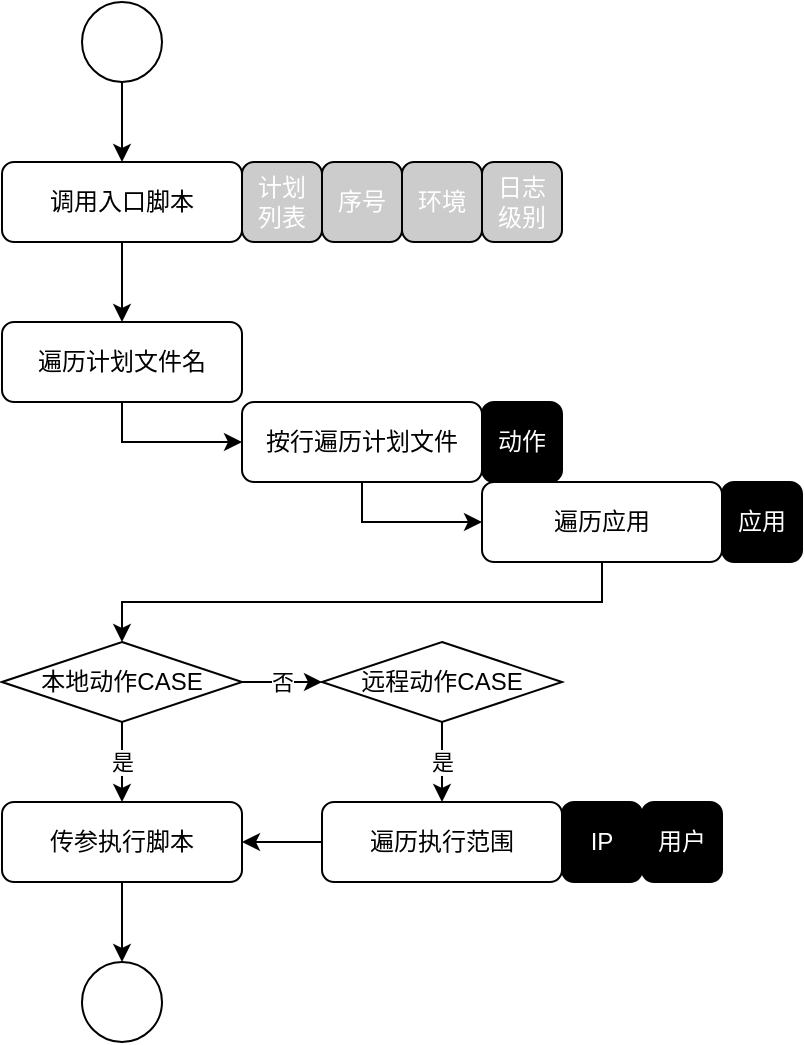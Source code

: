 <mxfile version="20.3.0" type="device"><diagram id="l3HNTs-bnScwECVwIfp-" name="流"><mxGraphModel dx="946" dy="697" grid="1" gridSize="10" guides="1" tooltips="1" connect="1" arrows="1" fold="1" page="1" pageScale="1" pageWidth="827" pageHeight="1169" math="0" shadow="0"><root><mxCell id="0"/><mxCell id="1" parent="0"/><mxCell id="vfA_uc9cQuTjX8_Si7VV-50" style="edgeStyle=orthogonalEdgeStyle;rounded=0;orthogonalLoop=1;jettySize=auto;html=1;exitX=0.5;exitY=1;exitDx=0;exitDy=0;entryX=0.5;entryY=0;entryDx=0;entryDy=0;" parent="1" source="vfA_uc9cQuTjX8_Si7VV-1" target="vfA_uc9cQuTjX8_Si7VV-47" edge="1"><mxGeometry relative="1" as="geometry"/></mxCell><mxCell id="vfA_uc9cQuTjX8_Si7VV-1" value="" style="ellipse;whiteSpace=wrap;html=1;aspect=fixed;" parent="1" vertex="1"><mxGeometry x="120" y="80" width="40" height="40" as="geometry"/></mxCell><mxCell id="vfA_uc9cQuTjX8_Si7VV-10" style="edgeStyle=orthogonalEdgeStyle;rounded=0;orthogonalLoop=1;jettySize=auto;html=1;entryX=0;entryY=0.5;entryDx=0;entryDy=0;" parent="1" source="vfA_uc9cQuTjX8_Si7VV-6" target="vfA_uc9cQuTjX8_Si7VV-8" edge="1"><mxGeometry relative="1" as="geometry"/></mxCell><mxCell id="vfA_uc9cQuTjX8_Si7VV-6" value="遍历计划文件名" style="rounded=1;whiteSpace=wrap;html=1;" parent="1" vertex="1"><mxGeometry x="80" y="240" width="120" height="40" as="geometry"/></mxCell><mxCell id="vfA_uc9cQuTjX8_Si7VV-13" style="edgeStyle=orthogonalEdgeStyle;rounded=0;orthogonalLoop=1;jettySize=auto;html=1;entryX=0;entryY=0.5;entryDx=0;entryDy=0;" parent="1" source="vfA_uc9cQuTjX8_Si7VV-8" target="vfA_uc9cQuTjX8_Si7VV-11" edge="1"><mxGeometry relative="1" as="geometry"/></mxCell><mxCell id="vfA_uc9cQuTjX8_Si7VV-8" value="按行遍历计划文件" style="rounded=1;whiteSpace=wrap;html=1;" parent="1" vertex="1"><mxGeometry x="200" y="280" width="120" height="40" as="geometry"/></mxCell><mxCell id="vfA_uc9cQuTjX8_Si7VV-25" style="edgeStyle=orthogonalEdgeStyle;rounded=0;orthogonalLoop=1;jettySize=auto;html=1;exitX=0.5;exitY=1;exitDx=0;exitDy=0;" parent="1" source="vfA_uc9cQuTjX8_Si7VV-11" target="vfA_uc9cQuTjX8_Si7VV-22" edge="1"><mxGeometry relative="1" as="geometry"/></mxCell><mxCell id="vfA_uc9cQuTjX8_Si7VV-11" value="遍历应用" style="rounded=1;whiteSpace=wrap;html=1;" parent="1" vertex="1"><mxGeometry x="320" y="320" width="120" height="40" as="geometry"/></mxCell><mxCell id="vfA_uc9cQuTjX8_Si7VV-46" style="edgeStyle=orthogonalEdgeStyle;rounded=0;orthogonalLoop=1;jettySize=auto;html=1;exitX=0.5;exitY=1;exitDx=0;exitDy=0;" parent="1" source="vfA_uc9cQuTjX8_Si7VV-15" target="vfA_uc9cQuTjX8_Si7VV-44" edge="1"><mxGeometry relative="1" as="geometry"/></mxCell><mxCell id="vfA_uc9cQuTjX8_Si7VV-15" value="传参执行脚本" style="rounded=1;whiteSpace=wrap;html=1;" parent="1" vertex="1"><mxGeometry x="80" y="480" width="120" height="40" as="geometry"/></mxCell><mxCell id="vfA_uc9cQuTjX8_Si7VV-20" value="动作" style="rounded=1;whiteSpace=wrap;html=1;fillColor=#000000;fontColor=#FFFFFF;" parent="1" vertex="1"><mxGeometry x="320" y="280" width="40" height="40" as="geometry"/></mxCell><mxCell id="vfA_uc9cQuTjX8_Si7VV-21" value="应用" style="rounded=1;whiteSpace=wrap;html=1;fillColor=#000000;fontColor=#FFFFFF;" parent="1" vertex="1"><mxGeometry x="440" y="320" width="40" height="40" as="geometry"/></mxCell><mxCell id="vfA_uc9cQuTjX8_Si7VV-32" value="是" style="edgeStyle=orthogonalEdgeStyle;rounded=0;orthogonalLoop=1;jettySize=auto;html=1;" parent="1" source="vfA_uc9cQuTjX8_Si7VV-22" target="vfA_uc9cQuTjX8_Si7VV-15" edge="1"><mxGeometry relative="1" as="geometry"/></mxCell><mxCell id="vfA_uc9cQuTjX8_Si7VV-40" value="否" style="edgeStyle=orthogonalEdgeStyle;rounded=0;orthogonalLoop=1;jettySize=auto;html=1;" parent="1" source="vfA_uc9cQuTjX8_Si7VV-22" target="vfA_uc9cQuTjX8_Si7VV-39" edge="1"><mxGeometry relative="1" as="geometry"/></mxCell><mxCell id="vfA_uc9cQuTjX8_Si7VV-22" value="本地动作CASE" style="rhombus;whiteSpace=wrap;html=1;" parent="1" vertex="1"><mxGeometry x="80" y="400" width="120" height="40" as="geometry"/></mxCell><mxCell id="vfA_uc9cQuTjX8_Si7VV-45" style="edgeStyle=orthogonalEdgeStyle;rounded=0;orthogonalLoop=1;jettySize=auto;html=1;entryX=1;entryY=0.5;entryDx=0;entryDy=0;" parent="1" source="vfA_uc9cQuTjX8_Si7VV-28" target="vfA_uc9cQuTjX8_Si7VV-15" edge="1"><mxGeometry relative="1" as="geometry"/></mxCell><mxCell id="vfA_uc9cQuTjX8_Si7VV-28" value="遍历执行范围" style="rounded=1;whiteSpace=wrap;html=1;" parent="1" vertex="1"><mxGeometry x="240" y="480" width="120" height="40" as="geometry"/></mxCell><mxCell id="vfA_uc9cQuTjX8_Si7VV-30" value="IP" style="rounded=1;whiteSpace=wrap;html=1;fillColor=#000000;fontColor=#FFFFFF;" parent="1" vertex="1"><mxGeometry x="360" y="480" width="40" height="40" as="geometry"/></mxCell><mxCell id="vfA_uc9cQuTjX8_Si7VV-31" value="用户" style="rounded=1;whiteSpace=wrap;html=1;fillColor=#000000;fontColor=#FFFFFF;" parent="1" vertex="1"><mxGeometry x="400" y="480" width="40" height="40" as="geometry"/></mxCell><mxCell id="vfA_uc9cQuTjX8_Si7VV-41" value="是" style="edgeStyle=orthogonalEdgeStyle;rounded=0;orthogonalLoop=1;jettySize=auto;html=1;" parent="1" source="vfA_uc9cQuTjX8_Si7VV-39" target="vfA_uc9cQuTjX8_Si7VV-28" edge="1"><mxGeometry relative="1" as="geometry"/></mxCell><mxCell id="vfA_uc9cQuTjX8_Si7VV-39" value="远程动作CASE" style="rhombus;whiteSpace=wrap;html=1;" parent="1" vertex="1"><mxGeometry x="240" y="400" width="120" height="40" as="geometry"/></mxCell><mxCell id="vfA_uc9cQuTjX8_Si7VV-44" value="" style="ellipse;whiteSpace=wrap;html=1;aspect=fixed;" parent="1" vertex="1"><mxGeometry x="120" y="560" width="40" height="40" as="geometry"/></mxCell><mxCell id="vfA_uc9cQuTjX8_Si7VV-49" style="edgeStyle=orthogonalEdgeStyle;rounded=0;orthogonalLoop=1;jettySize=auto;html=1;exitX=0.5;exitY=1;exitDx=0;exitDy=0;entryX=0.5;entryY=0;entryDx=0;entryDy=0;" parent="1" source="vfA_uc9cQuTjX8_Si7VV-47" target="vfA_uc9cQuTjX8_Si7VV-6" edge="1"><mxGeometry relative="1" as="geometry"/></mxCell><mxCell id="vfA_uc9cQuTjX8_Si7VV-47" value="调用入口脚本" style="rounded=1;whiteSpace=wrap;html=1;" parent="1" vertex="1"><mxGeometry x="80" y="160" width="120" height="40" as="geometry"/></mxCell><mxCell id="vfA_uc9cQuTjX8_Si7VV-53" value="序号" style="rounded=1;whiteSpace=wrap;html=1;fillColor=#CCCCCC;fontColor=#FFFFFF;" parent="1" vertex="1"><mxGeometry x="240" y="160" width="40" height="40" as="geometry"/></mxCell><mxCell id="vfA_uc9cQuTjX8_Si7VV-54" value="环境" style="rounded=1;whiteSpace=wrap;html=1;fillColor=#CCCCCC;fontColor=#FFFFFF;" parent="1" vertex="1"><mxGeometry x="280" y="160" width="40" height="40" as="geometry"/></mxCell><mxCell id="vfA_uc9cQuTjX8_Si7VV-55" value="日志&lt;br&gt;级别" style="rounded=1;whiteSpace=wrap;html=1;fillColor=#CCCCCC;fontColor=#FFFFFF;" parent="1" vertex="1"><mxGeometry x="320" y="160" width="40" height="40" as="geometry"/></mxCell><mxCell id="vfA_uc9cQuTjX8_Si7VV-56" value="计划&lt;br&gt;列表" style="rounded=1;whiteSpace=wrap;html=1;fillColor=#CCCCCC;fontColor=#FFFFFF;" parent="1" vertex="1"><mxGeometry x="200" y="160" width="40" height="40" as="geometry"/></mxCell></root></mxGraphModel></diagram></mxfile>